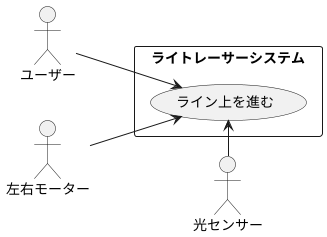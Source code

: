 @startuml 演習６
left to right direction
actor ユーザー
actor 光センサー
actor 左右モーター
rectangle ライトレーサーシステム{
    usecase ライン上を進む
    }
    ユーザー -->ライン上を進む
    光センサー -right-> ライン上を進む
    左右モーター --> ライン上を進む
@enduml
